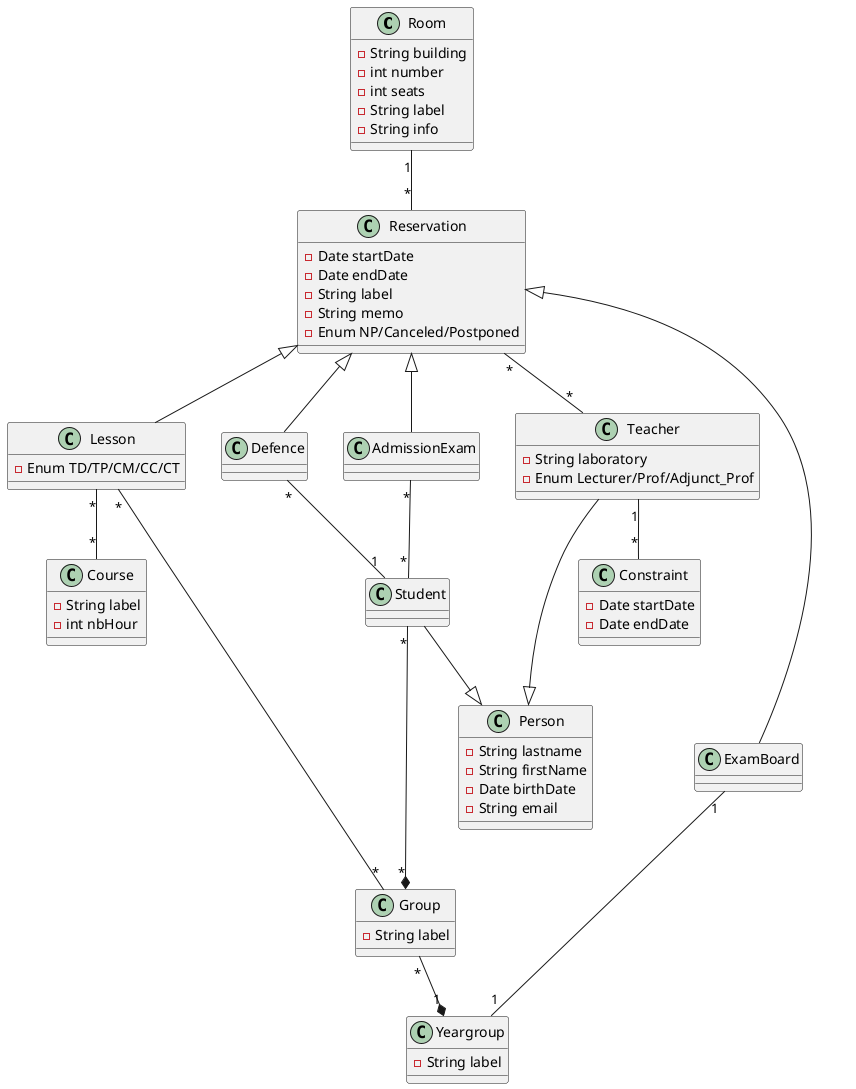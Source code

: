 @startuml

class Room {
    -String building
    -int number
    -int seats
    -String label
    -String info
}

class Lesson {
    -Enum TD/TP/CM/CC/CT
}

class Person {
    -String lastname
    -String firstName
    -Date birthDate
    -String email
}

class Yeargroup {
    -String label
}

class Course {
    -String label
    -int nbHour
}

class Constraint {
    -Date startDate
    -Date endDate
}

class Group {
    -String label
}

class Student

class Teacher {
    -String laboratory
    -Enum Lecturer/Prof/Adjunct_Prof
}

class Reservation {
    -Date startDate
    -Date endDate
    -String label
    -String memo
    -Enum NP/Canceled/Postponed
}

class ExamBoard

class AdmissionExam 

Room "1" -- "*" Reservation

Student "*" --* "*" Group

Group "*" --* "1" Yeargroup 

Lesson "*" ---- "*" Group

Lesson "*" -- "*" Course

Teacher "1" -- "*" Constraint

Lesson -up-|> Reservation

Defence -up-|> Reservation

ExamBoard -up-|> Reservation

AdmissionExam -up-|> Reservation

Student --|> Person

Teacher --|> Person

AdmissionExam "*" -- "*" Student

Reservation "*" -- "*" Teacher

ExamBoard "1" -- "1" Yeargroup

Defence "*" -- "1" Student

@enduml
